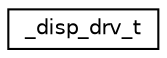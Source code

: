 digraph "Graphical Class Hierarchy"
{
 // LATEX_PDF_SIZE
  edge [fontname="Helvetica",fontsize="10",labelfontname="Helvetica",labelfontsize="10"];
  node [fontname="Helvetica",fontsize="10",shape=record];
  rankdir="LR";
  Node0 [label="_disp_drv_t",height=0.2,width=0.4,color="black", fillcolor="white", style="filled",URL="$struct__disp__drv__t.html",tooltip=" "];
}

